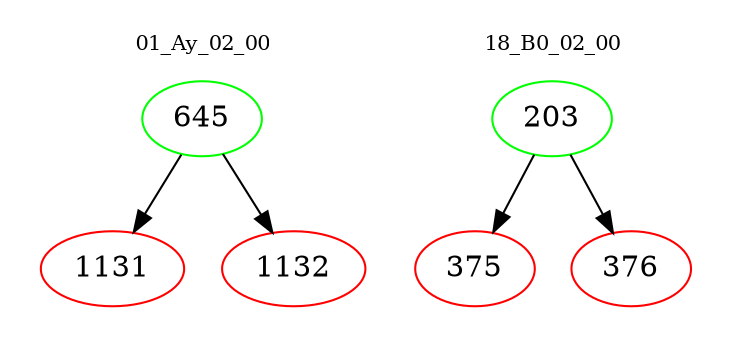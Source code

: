 digraph{
subgraph cluster_0 {
color = white
label = "01_Ay_02_00";
fontsize=10;
T0_645 [label="645", color="green"]
T0_645 -> T0_1131 [color="black"]
T0_1131 [label="1131", color="red"]
T0_645 -> T0_1132 [color="black"]
T0_1132 [label="1132", color="red"]
}
subgraph cluster_1 {
color = white
label = "18_B0_02_00";
fontsize=10;
T1_203 [label="203", color="green"]
T1_203 -> T1_375 [color="black"]
T1_375 [label="375", color="red"]
T1_203 -> T1_376 [color="black"]
T1_376 [label="376", color="red"]
}
}
